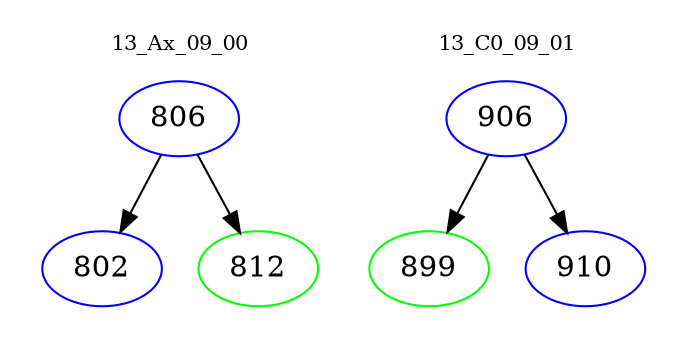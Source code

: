 digraph{
subgraph cluster_0 {
color = white
label = "13_Ax_09_00";
fontsize=10;
T0_806 [label="806", color="blue"]
T0_806 -> T0_802 [color="black"]
T0_802 [label="802", color="blue"]
T0_806 -> T0_812 [color="black"]
T0_812 [label="812", color="green"]
}
subgraph cluster_1 {
color = white
label = "13_C0_09_01";
fontsize=10;
T1_906 [label="906", color="blue"]
T1_906 -> T1_899 [color="black"]
T1_899 [label="899", color="green"]
T1_906 -> T1_910 [color="black"]
T1_910 [label="910", color="blue"]
}
}
